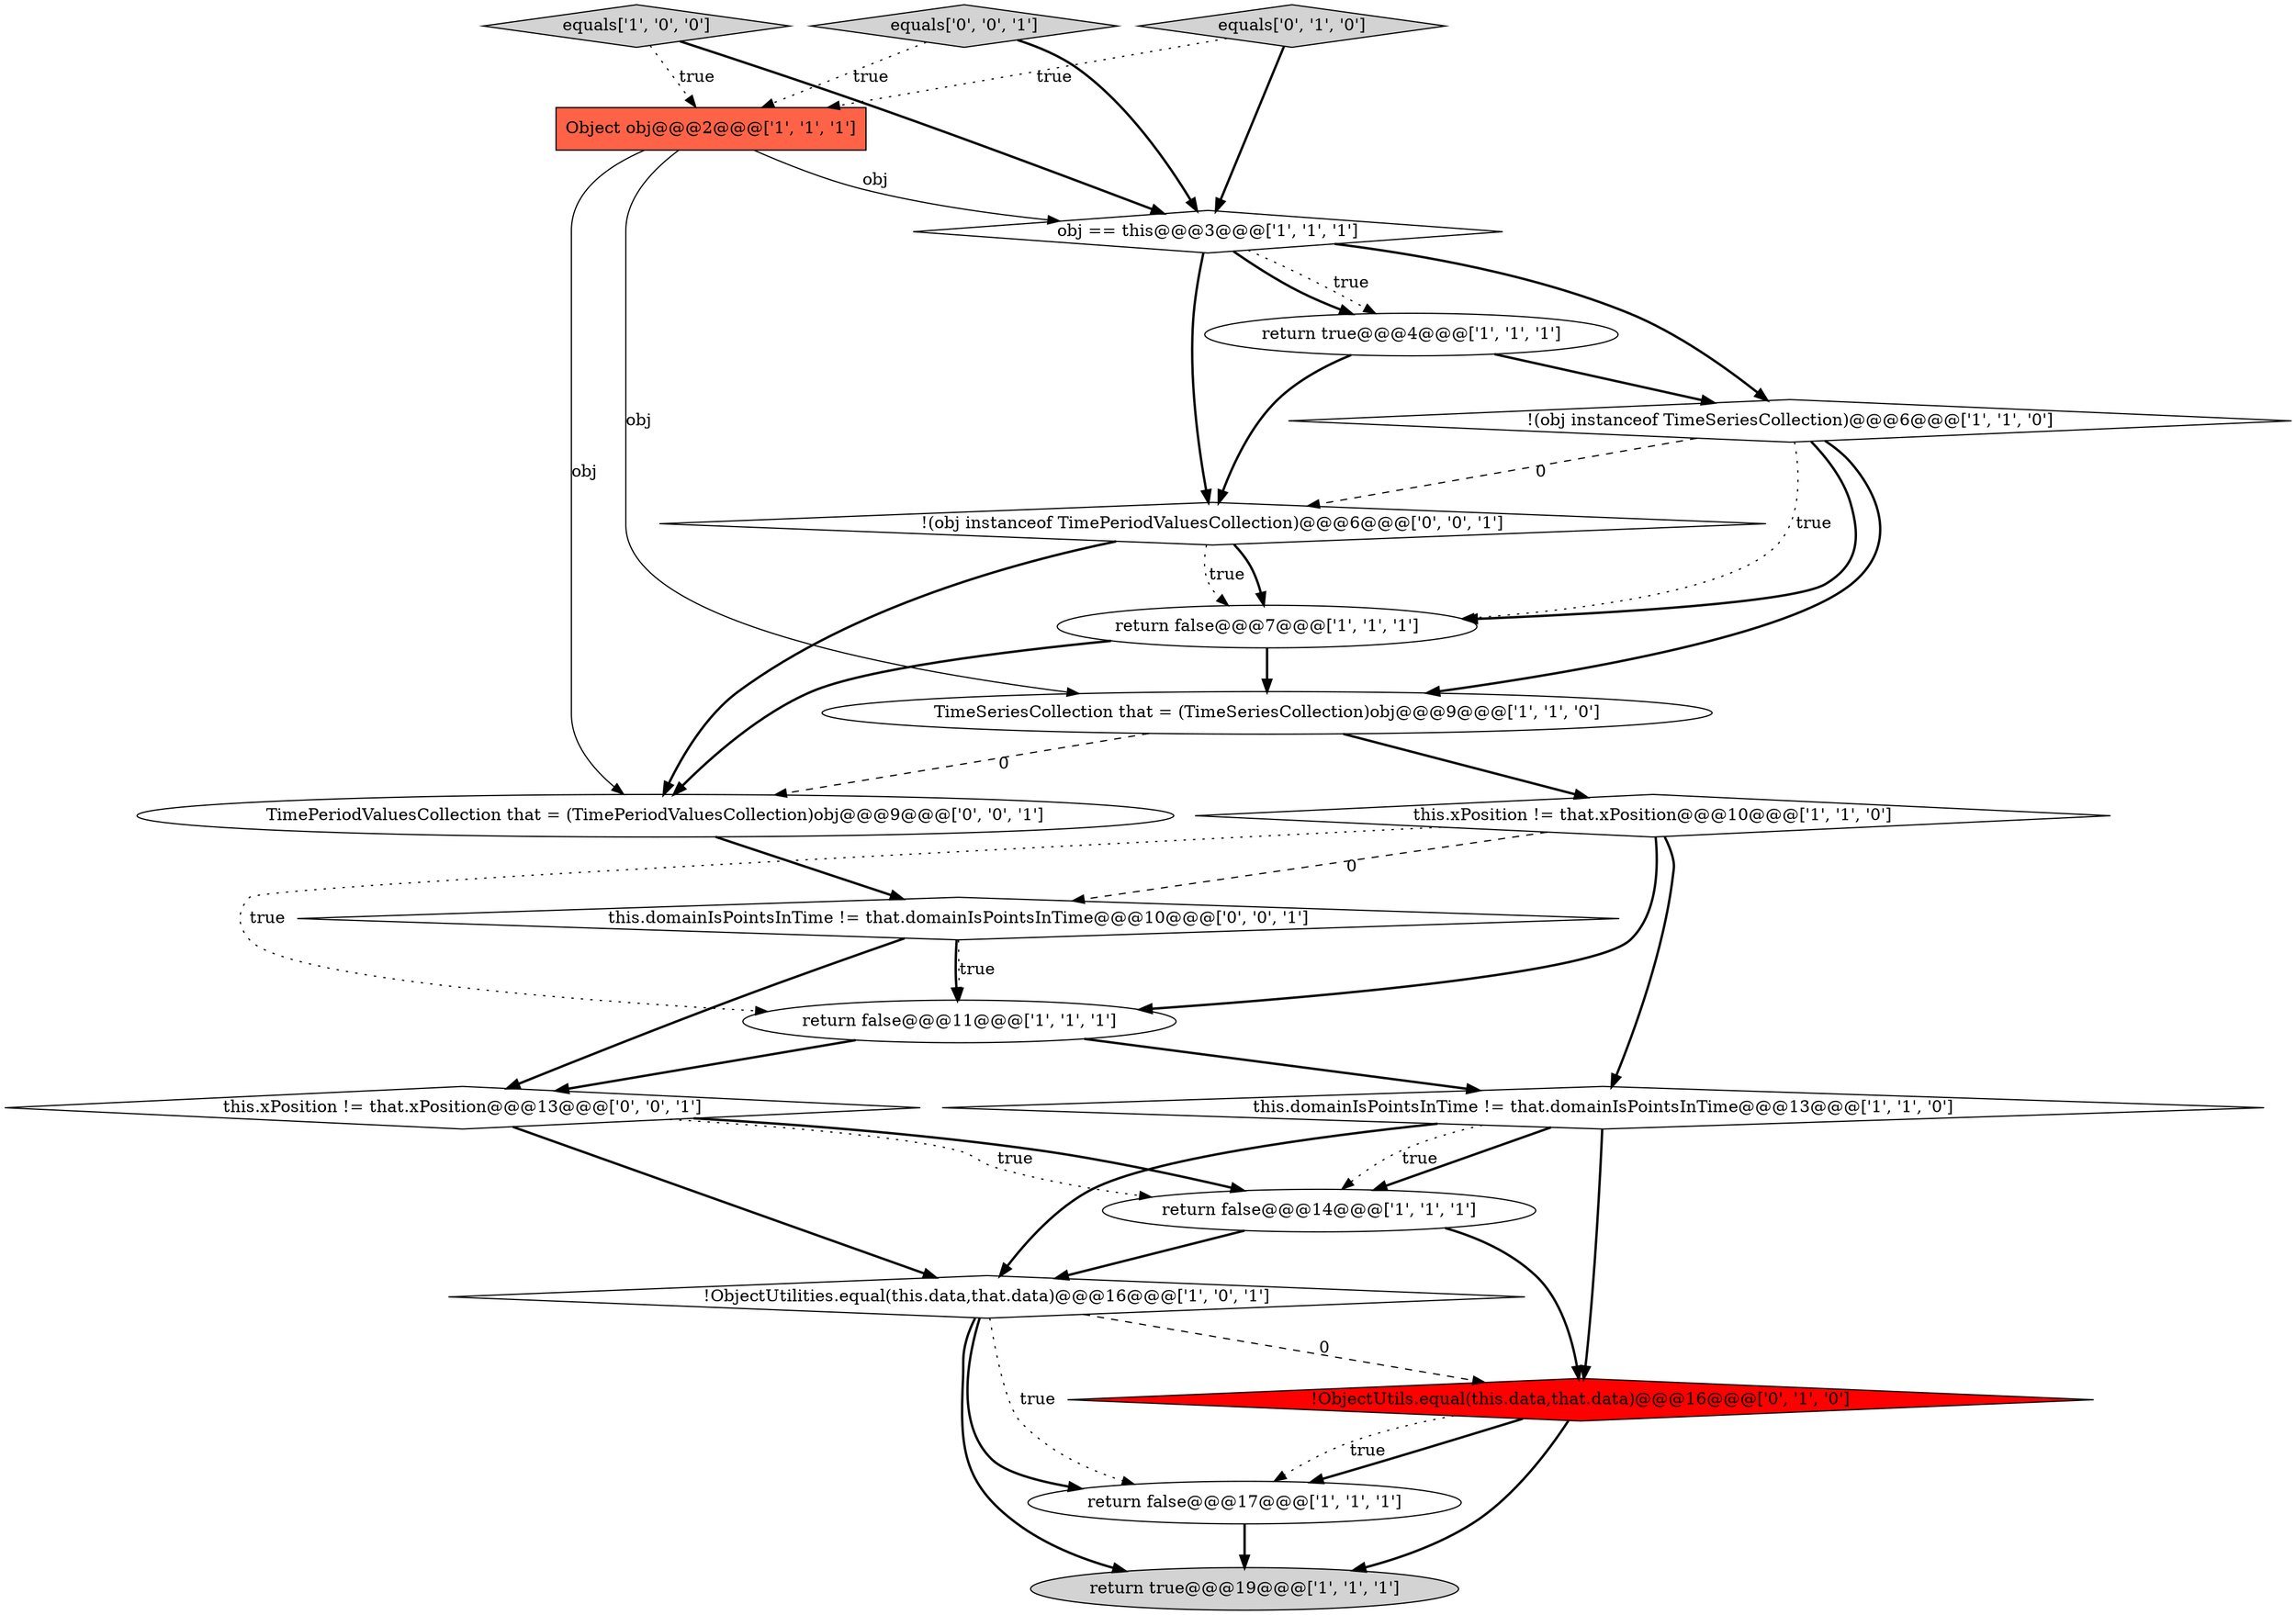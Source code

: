 digraph {
11 [style = filled, label = "equals['1', '0', '0']", fillcolor = lightgray, shape = diamond image = "AAA0AAABBB1BBB"];
1 [style = filled, label = "return true@@@4@@@['1', '1', '1']", fillcolor = white, shape = ellipse image = "AAA0AAABBB1BBB"];
9 [style = filled, label = "return true@@@19@@@['1', '1', '1']", fillcolor = lightgray, shape = ellipse image = "AAA0AAABBB1BBB"];
15 [style = filled, label = "!ObjectUtils.equal(this.data,that.data)@@@16@@@['0', '1', '0']", fillcolor = red, shape = diamond image = "AAA1AAABBB2BBB"];
0 [style = filled, label = "obj == this@@@3@@@['1', '1', '1']", fillcolor = white, shape = diamond image = "AAA0AAABBB1BBB"];
3 [style = filled, label = "this.xPosition != that.xPosition@@@10@@@['1', '1', '0']", fillcolor = white, shape = diamond image = "AAA0AAABBB1BBB"];
20 [style = filled, label = "!(obj instanceof TimePeriodValuesCollection)@@@6@@@['0', '0', '1']", fillcolor = white, shape = diamond image = "AAA0AAABBB3BBB"];
12 [style = filled, label = "return false@@@7@@@['1', '1', '1']", fillcolor = white, shape = ellipse image = "AAA0AAABBB1BBB"];
6 [style = filled, label = "return false@@@11@@@['1', '1', '1']", fillcolor = white, shape = ellipse image = "AAA0AAABBB1BBB"];
17 [style = filled, label = "this.domainIsPointsInTime != that.domainIsPointsInTime@@@10@@@['0', '0', '1']", fillcolor = white, shape = diamond image = "AAA0AAABBB3BBB"];
2 [style = filled, label = "this.domainIsPointsInTime != that.domainIsPointsInTime@@@13@@@['1', '1', '0']", fillcolor = white, shape = diamond image = "AAA0AAABBB1BBB"];
19 [style = filled, label = "equals['0', '0', '1']", fillcolor = lightgray, shape = diamond image = "AAA0AAABBB3BBB"];
8 [style = filled, label = "return false@@@17@@@['1', '1', '1']", fillcolor = white, shape = ellipse image = "AAA0AAABBB1BBB"];
7 [style = filled, label = "!ObjectUtilities.equal(this.data,that.data)@@@16@@@['1', '0', '1']", fillcolor = white, shape = diamond image = "AAA0AAABBB1BBB"];
14 [style = filled, label = "equals['0', '1', '0']", fillcolor = lightgray, shape = diamond image = "AAA0AAABBB2BBB"];
16 [style = filled, label = "TimePeriodValuesCollection that = (TimePeriodValuesCollection)obj@@@9@@@['0', '0', '1']", fillcolor = white, shape = ellipse image = "AAA0AAABBB3BBB"];
13 [style = filled, label = "return false@@@14@@@['1', '1', '1']", fillcolor = white, shape = ellipse image = "AAA0AAABBB1BBB"];
10 [style = filled, label = "Object obj@@@2@@@['1', '1', '1']", fillcolor = tomato, shape = box image = "AAA0AAABBB1BBB"];
18 [style = filled, label = "this.xPosition != that.xPosition@@@13@@@['0', '0', '1']", fillcolor = white, shape = diamond image = "AAA0AAABBB3BBB"];
5 [style = filled, label = "TimeSeriesCollection that = (TimeSeriesCollection)obj@@@9@@@['1', '1', '0']", fillcolor = white, shape = ellipse image = "AAA0AAABBB1BBB"];
4 [style = filled, label = "!(obj instanceof TimeSeriesCollection)@@@6@@@['1', '1', '0']", fillcolor = white, shape = diamond image = "AAA0AAABBB1BBB"];
19->10 [style = dotted, label="true"];
5->3 [style = bold, label=""];
10->5 [style = solid, label="obj"];
1->4 [style = bold, label=""];
3->17 [style = dashed, label="0"];
12->5 [style = bold, label=""];
17->6 [style = bold, label=""];
17->6 [style = dotted, label="true"];
11->10 [style = dotted, label="true"];
6->18 [style = bold, label=""];
1->20 [style = bold, label=""];
3->6 [style = bold, label=""];
12->16 [style = bold, label=""];
16->17 [style = bold, label=""];
3->6 [style = dotted, label="true"];
7->8 [style = bold, label=""];
14->10 [style = dotted, label="true"];
19->0 [style = bold, label=""];
2->13 [style = bold, label=""];
6->2 [style = bold, label=""];
5->16 [style = dashed, label="0"];
7->9 [style = bold, label=""];
11->0 [style = bold, label=""];
15->8 [style = dotted, label="true"];
20->16 [style = bold, label=""];
10->16 [style = solid, label="obj"];
3->2 [style = bold, label=""];
14->0 [style = bold, label=""];
0->4 [style = bold, label=""];
15->9 [style = bold, label=""];
13->7 [style = bold, label=""];
0->1 [style = bold, label=""];
4->20 [style = dashed, label="0"];
17->18 [style = bold, label=""];
2->15 [style = bold, label=""];
20->12 [style = bold, label=""];
8->9 [style = bold, label=""];
18->13 [style = bold, label=""];
7->15 [style = dashed, label="0"];
4->12 [style = bold, label=""];
0->20 [style = bold, label=""];
20->12 [style = dotted, label="true"];
13->15 [style = bold, label=""];
2->7 [style = bold, label=""];
18->7 [style = bold, label=""];
4->12 [style = dotted, label="true"];
7->8 [style = dotted, label="true"];
10->0 [style = solid, label="obj"];
4->5 [style = bold, label=""];
15->8 [style = bold, label=""];
2->13 [style = dotted, label="true"];
0->1 [style = dotted, label="true"];
18->13 [style = dotted, label="true"];
}
